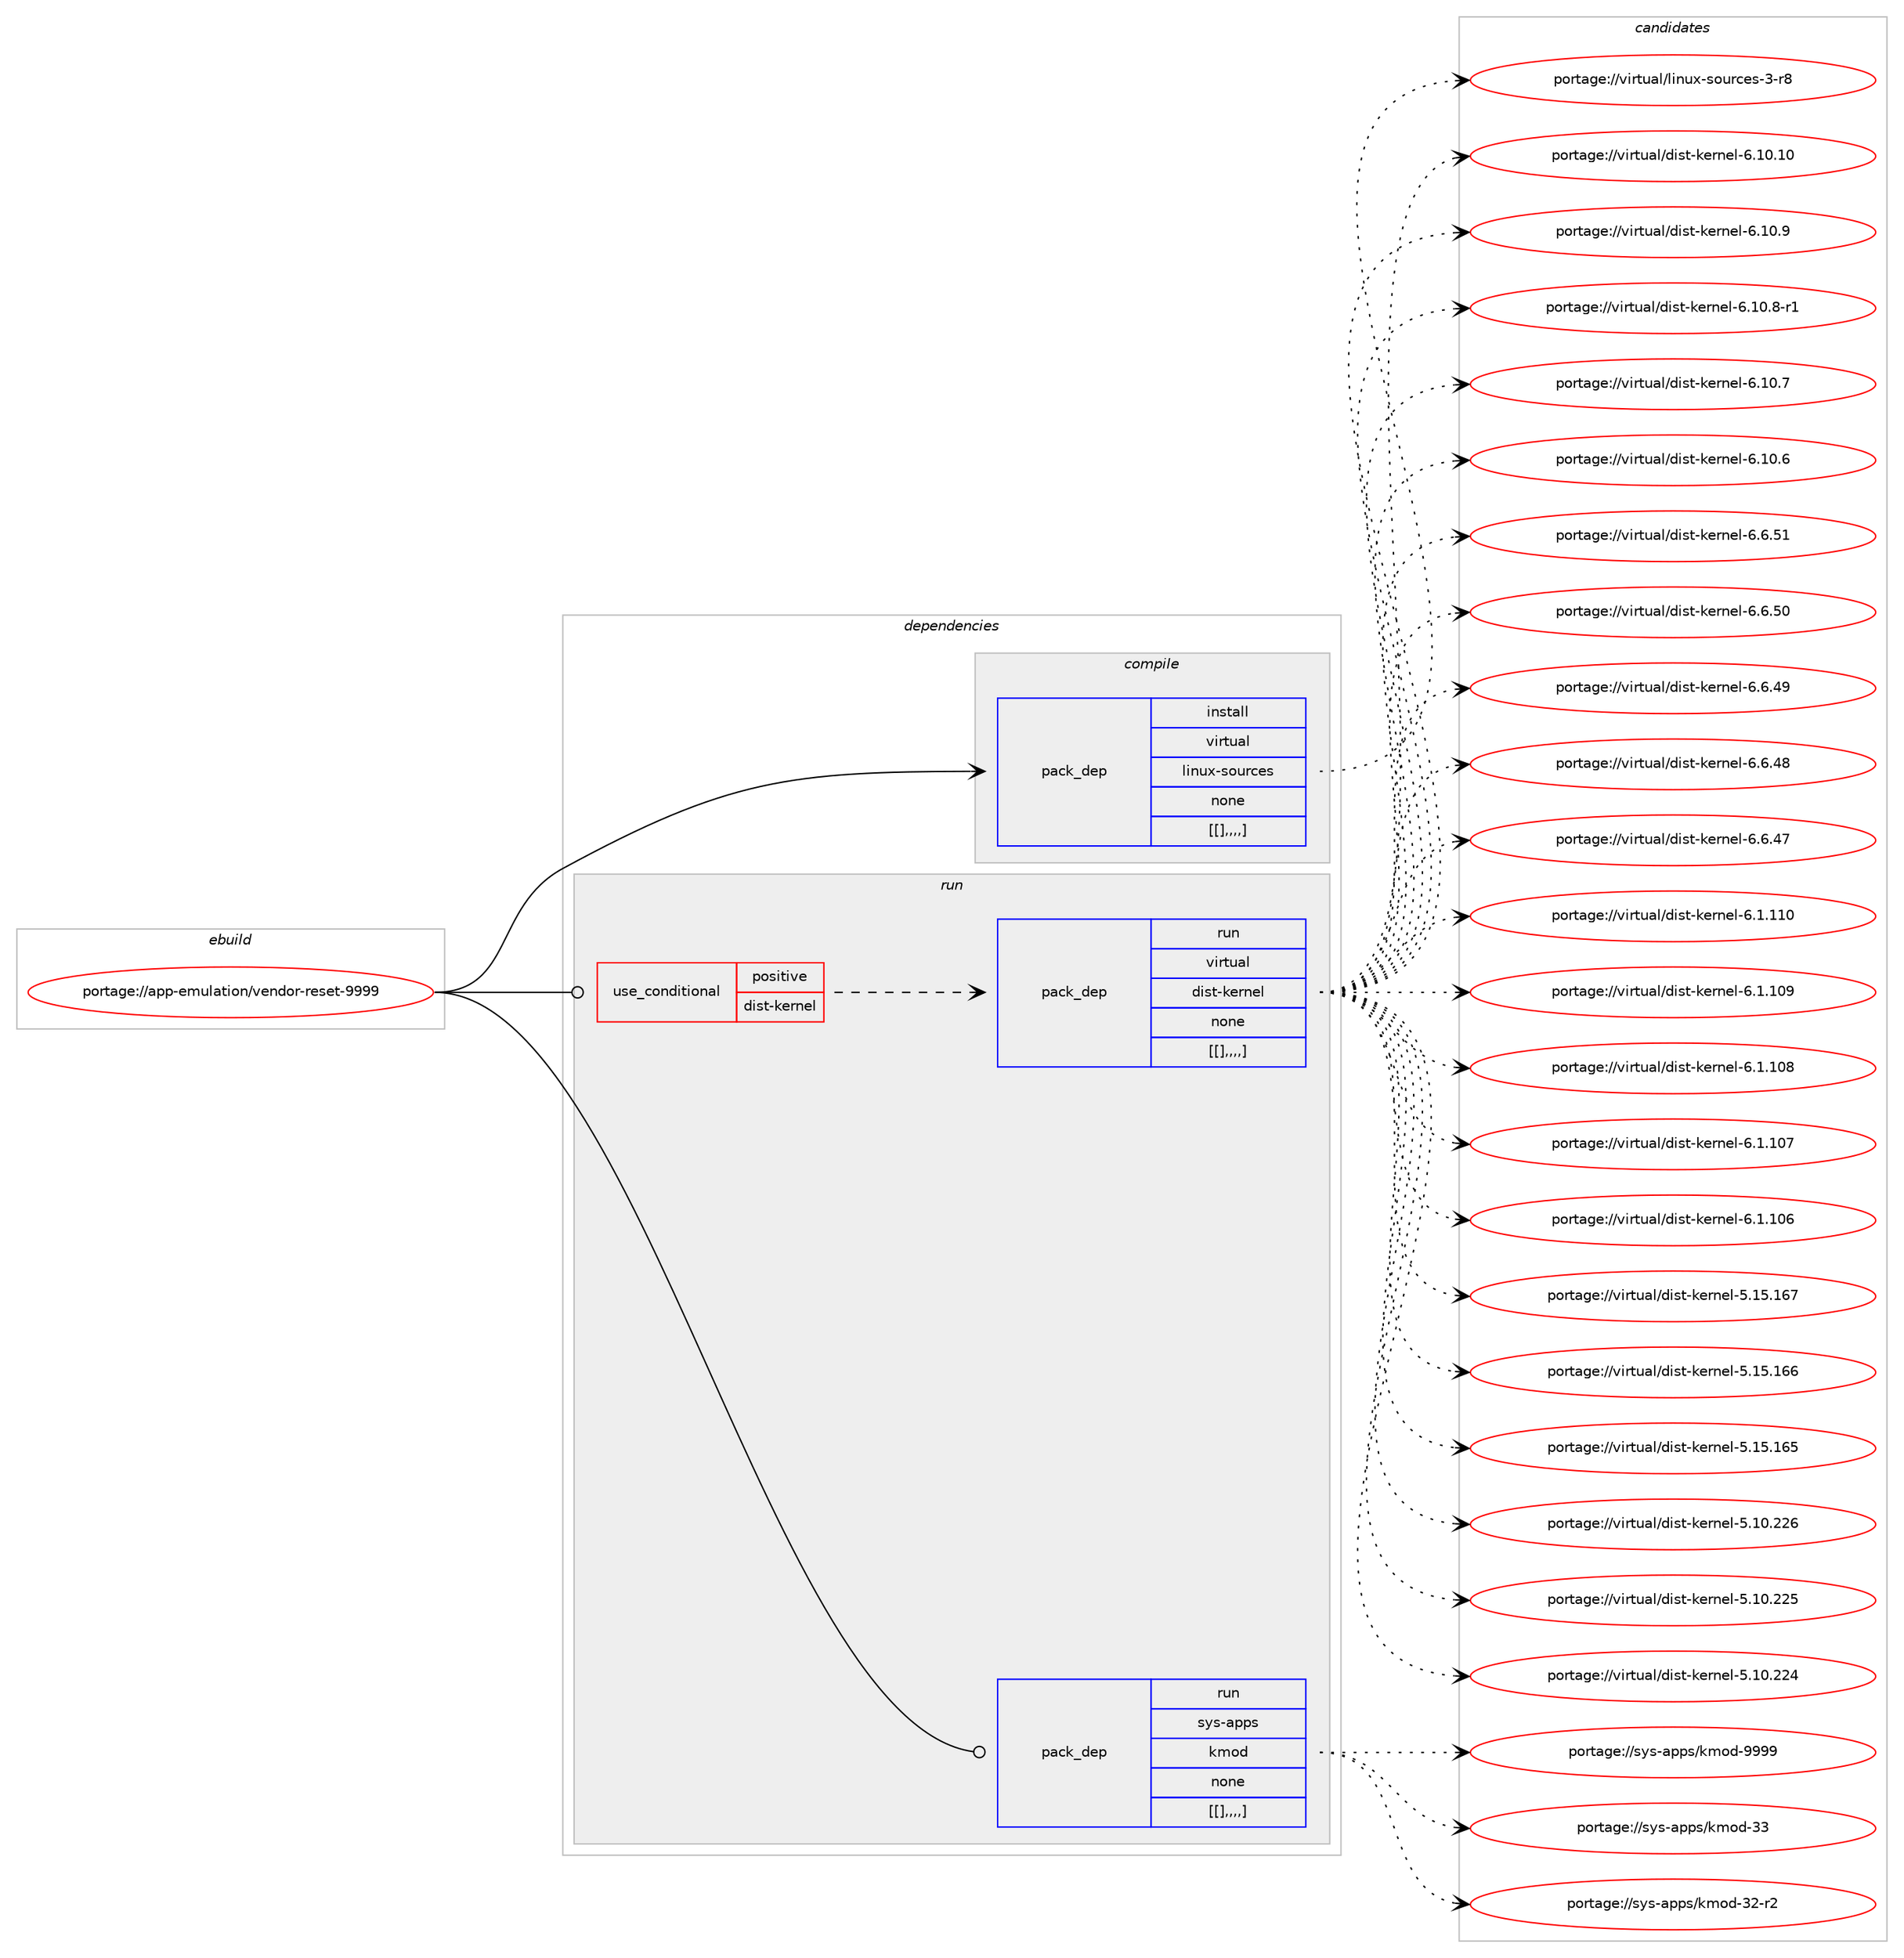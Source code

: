digraph prolog {

# *************
# Graph options
# *************

newrank=true;
concentrate=true;
compound=true;
graph [rankdir=LR,fontname=Helvetica,fontsize=10,ranksep=1.5];#, ranksep=2.5, nodesep=0.2];
edge  [arrowhead=vee];
node  [fontname=Helvetica,fontsize=10];

# **********
# The ebuild
# **********

subgraph cluster_leftcol {
color=gray;
label=<<i>ebuild</i>>;
id [label="portage://app-emulation/vendor-reset-9999", color=red, width=4, href="../app-emulation/vendor-reset-9999.svg"];
}

# ****************
# The dependencies
# ****************

subgraph cluster_midcol {
color=gray;
label=<<i>dependencies</i>>;
subgraph cluster_compile {
fillcolor="#eeeeee";
style=filled;
label=<<i>compile</i>>;
subgraph pack22473 {
dependency32051 [label=<<TABLE BORDER="0" CELLBORDER="1" CELLSPACING="0" CELLPADDING="4" WIDTH="220"><TR><TD ROWSPAN="6" CELLPADDING="30">pack_dep</TD></TR><TR><TD WIDTH="110">install</TD></TR><TR><TD>virtual</TD></TR><TR><TD>linux-sources</TD></TR><TR><TD>none</TD></TR><TR><TD>[[],,,,]</TD></TR></TABLE>>, shape=none, color=blue];
}
id:e -> dependency32051:w [weight=20,style="solid",arrowhead="vee"];
}
subgraph cluster_compileandrun {
fillcolor="#eeeeee";
style=filled;
label=<<i>compile and run</i>>;
}
subgraph cluster_run {
fillcolor="#eeeeee";
style=filled;
label=<<i>run</i>>;
subgraph cond9240 {
dependency32052 [label=<<TABLE BORDER="0" CELLBORDER="1" CELLSPACING="0" CELLPADDING="4"><TR><TD ROWSPAN="3" CELLPADDING="10">use_conditional</TD></TR><TR><TD>positive</TD></TR><TR><TD>dist-kernel</TD></TR></TABLE>>, shape=none, color=red];
subgraph pack22474 {
dependency32053 [label=<<TABLE BORDER="0" CELLBORDER="1" CELLSPACING="0" CELLPADDING="4" WIDTH="220"><TR><TD ROWSPAN="6" CELLPADDING="30">pack_dep</TD></TR><TR><TD WIDTH="110">run</TD></TR><TR><TD>virtual</TD></TR><TR><TD>dist-kernel</TD></TR><TR><TD>none</TD></TR><TR><TD>[[],,,,]</TD></TR></TABLE>>, shape=none, color=blue];
}
dependency32052:e -> dependency32053:w [weight=20,style="dashed",arrowhead="vee"];
}
id:e -> dependency32052:w [weight=20,style="solid",arrowhead="odot"];
subgraph pack22475 {
dependency32054 [label=<<TABLE BORDER="0" CELLBORDER="1" CELLSPACING="0" CELLPADDING="4" WIDTH="220"><TR><TD ROWSPAN="6" CELLPADDING="30">pack_dep</TD></TR><TR><TD WIDTH="110">run</TD></TR><TR><TD>sys-apps</TD></TR><TR><TD>kmod</TD></TR><TR><TD>none</TD></TR><TR><TD>[[],,,,]</TD></TR></TABLE>>, shape=none, color=blue];
}
id:e -> dependency32054:w [weight=20,style="solid",arrowhead="odot"];
}
}

# **************
# The candidates
# **************

subgraph cluster_choices {
rank=same;
color=gray;
label=<<i>candidates</i>>;

subgraph choice22473 {
color=black;
nodesep=1;
choice1181051141161179710847108105110117120451151111171149910111545514511456 [label="portage://virtual/linux-sources-3-r8", color=red, width=4,href="../virtual/linux-sources-3-r8.svg"];
dependency32051:e -> choice1181051141161179710847108105110117120451151111171149910111545514511456:w [style=dotted,weight="100"];
}
subgraph choice22474 {
color=black;
nodesep=1;
choice1181051141161179710847100105115116451071011141101011084554464948464948 [label="portage://virtual/dist-kernel-6.10.10", color=red, width=4,href="../virtual/dist-kernel-6.10.10.svg"];
choice11810511411611797108471001051151164510710111411010110845544649484657 [label="portage://virtual/dist-kernel-6.10.9", color=red, width=4,href="../virtual/dist-kernel-6.10.9.svg"];
choice118105114116117971084710010511511645107101114110101108455446494846564511449 [label="portage://virtual/dist-kernel-6.10.8-r1", color=red, width=4,href="../virtual/dist-kernel-6.10.8-r1.svg"];
choice11810511411611797108471001051151164510710111411010110845544649484655 [label="portage://virtual/dist-kernel-6.10.7", color=red, width=4,href="../virtual/dist-kernel-6.10.7.svg"];
choice11810511411611797108471001051151164510710111411010110845544649484654 [label="portage://virtual/dist-kernel-6.10.6", color=red, width=4,href="../virtual/dist-kernel-6.10.6.svg"];
choice11810511411611797108471001051151164510710111411010110845544654465349 [label="portage://virtual/dist-kernel-6.6.51", color=red, width=4,href="../virtual/dist-kernel-6.6.51.svg"];
choice11810511411611797108471001051151164510710111411010110845544654465348 [label="portage://virtual/dist-kernel-6.6.50", color=red, width=4,href="../virtual/dist-kernel-6.6.50.svg"];
choice11810511411611797108471001051151164510710111411010110845544654465257 [label="portage://virtual/dist-kernel-6.6.49", color=red, width=4,href="../virtual/dist-kernel-6.6.49.svg"];
choice11810511411611797108471001051151164510710111411010110845544654465256 [label="portage://virtual/dist-kernel-6.6.48", color=red, width=4,href="../virtual/dist-kernel-6.6.48.svg"];
choice11810511411611797108471001051151164510710111411010110845544654465255 [label="portage://virtual/dist-kernel-6.6.47", color=red, width=4,href="../virtual/dist-kernel-6.6.47.svg"];
choice1181051141161179710847100105115116451071011141101011084554464946494948 [label="portage://virtual/dist-kernel-6.1.110", color=red, width=4,href="../virtual/dist-kernel-6.1.110.svg"];
choice1181051141161179710847100105115116451071011141101011084554464946494857 [label="portage://virtual/dist-kernel-6.1.109", color=red, width=4,href="../virtual/dist-kernel-6.1.109.svg"];
choice1181051141161179710847100105115116451071011141101011084554464946494856 [label="portage://virtual/dist-kernel-6.1.108", color=red, width=4,href="../virtual/dist-kernel-6.1.108.svg"];
choice1181051141161179710847100105115116451071011141101011084554464946494855 [label="portage://virtual/dist-kernel-6.1.107", color=red, width=4,href="../virtual/dist-kernel-6.1.107.svg"];
choice1181051141161179710847100105115116451071011141101011084554464946494854 [label="portage://virtual/dist-kernel-6.1.106", color=red, width=4,href="../virtual/dist-kernel-6.1.106.svg"];
choice118105114116117971084710010511511645107101114110101108455346495346495455 [label="portage://virtual/dist-kernel-5.15.167", color=red, width=4,href="../virtual/dist-kernel-5.15.167.svg"];
choice118105114116117971084710010511511645107101114110101108455346495346495454 [label="portage://virtual/dist-kernel-5.15.166", color=red, width=4,href="../virtual/dist-kernel-5.15.166.svg"];
choice118105114116117971084710010511511645107101114110101108455346495346495453 [label="portage://virtual/dist-kernel-5.15.165", color=red, width=4,href="../virtual/dist-kernel-5.15.165.svg"];
choice118105114116117971084710010511511645107101114110101108455346494846505054 [label="portage://virtual/dist-kernel-5.10.226", color=red, width=4,href="../virtual/dist-kernel-5.10.226.svg"];
choice118105114116117971084710010511511645107101114110101108455346494846505053 [label="portage://virtual/dist-kernel-5.10.225", color=red, width=4,href="../virtual/dist-kernel-5.10.225.svg"];
choice118105114116117971084710010511511645107101114110101108455346494846505052 [label="portage://virtual/dist-kernel-5.10.224", color=red, width=4,href="../virtual/dist-kernel-5.10.224.svg"];
dependency32053:e -> choice1181051141161179710847100105115116451071011141101011084554464948464948:w [style=dotted,weight="100"];
dependency32053:e -> choice11810511411611797108471001051151164510710111411010110845544649484657:w [style=dotted,weight="100"];
dependency32053:e -> choice118105114116117971084710010511511645107101114110101108455446494846564511449:w [style=dotted,weight="100"];
dependency32053:e -> choice11810511411611797108471001051151164510710111411010110845544649484655:w [style=dotted,weight="100"];
dependency32053:e -> choice11810511411611797108471001051151164510710111411010110845544649484654:w [style=dotted,weight="100"];
dependency32053:e -> choice11810511411611797108471001051151164510710111411010110845544654465349:w [style=dotted,weight="100"];
dependency32053:e -> choice11810511411611797108471001051151164510710111411010110845544654465348:w [style=dotted,weight="100"];
dependency32053:e -> choice11810511411611797108471001051151164510710111411010110845544654465257:w [style=dotted,weight="100"];
dependency32053:e -> choice11810511411611797108471001051151164510710111411010110845544654465256:w [style=dotted,weight="100"];
dependency32053:e -> choice11810511411611797108471001051151164510710111411010110845544654465255:w [style=dotted,weight="100"];
dependency32053:e -> choice1181051141161179710847100105115116451071011141101011084554464946494948:w [style=dotted,weight="100"];
dependency32053:e -> choice1181051141161179710847100105115116451071011141101011084554464946494857:w [style=dotted,weight="100"];
dependency32053:e -> choice1181051141161179710847100105115116451071011141101011084554464946494856:w [style=dotted,weight="100"];
dependency32053:e -> choice1181051141161179710847100105115116451071011141101011084554464946494855:w [style=dotted,weight="100"];
dependency32053:e -> choice1181051141161179710847100105115116451071011141101011084554464946494854:w [style=dotted,weight="100"];
dependency32053:e -> choice118105114116117971084710010511511645107101114110101108455346495346495455:w [style=dotted,weight="100"];
dependency32053:e -> choice118105114116117971084710010511511645107101114110101108455346495346495454:w [style=dotted,weight="100"];
dependency32053:e -> choice118105114116117971084710010511511645107101114110101108455346495346495453:w [style=dotted,weight="100"];
dependency32053:e -> choice118105114116117971084710010511511645107101114110101108455346494846505054:w [style=dotted,weight="100"];
dependency32053:e -> choice118105114116117971084710010511511645107101114110101108455346494846505053:w [style=dotted,weight="100"];
dependency32053:e -> choice118105114116117971084710010511511645107101114110101108455346494846505052:w [style=dotted,weight="100"];
}
subgraph choice22475 {
color=black;
nodesep=1;
choice1151211154597112112115471071091111004557575757 [label="portage://sys-apps/kmod-9999", color=red, width=4,href="../sys-apps/kmod-9999.svg"];
choice115121115459711211211547107109111100455151 [label="portage://sys-apps/kmod-33", color=red, width=4,href="../sys-apps/kmod-33.svg"];
choice1151211154597112112115471071091111004551504511450 [label="portage://sys-apps/kmod-32-r2", color=red, width=4,href="../sys-apps/kmod-32-r2.svg"];
dependency32054:e -> choice1151211154597112112115471071091111004557575757:w [style=dotted,weight="100"];
dependency32054:e -> choice115121115459711211211547107109111100455151:w [style=dotted,weight="100"];
dependency32054:e -> choice1151211154597112112115471071091111004551504511450:w [style=dotted,weight="100"];
}
}

}
